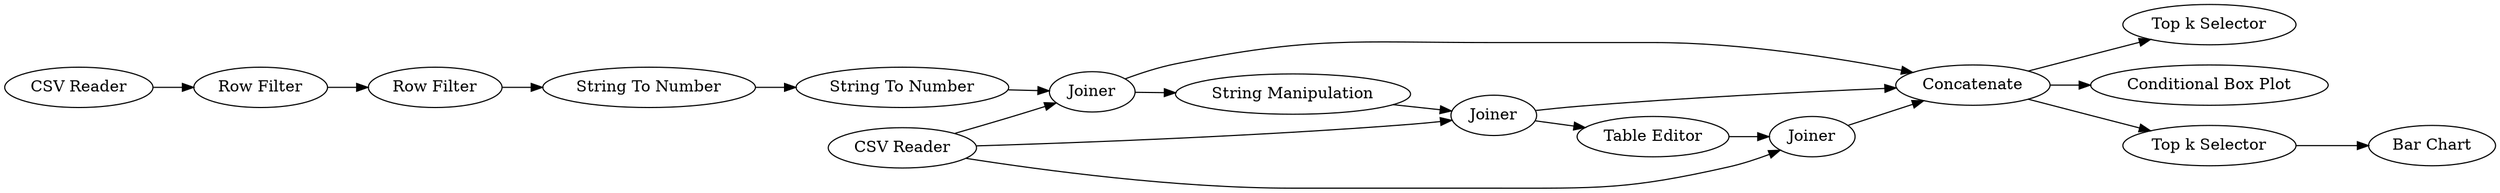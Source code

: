 digraph {
	12 -> 15
	7 -> 8
	4 -> 5
	3 -> 2
	8 -> 9
	7 -> 12
	2 -> 4
	12 -> 13
	6 -> 11
	16 -> 14
	11 -> 12
	10 -> 11
	5 -> 7
	9 -> 12
	12 -> 16
	6 -> 7
	9 -> 10
	6 -> 9
	1 -> 3
	5 [label="String To Number"]
	16 [label="Top k Selector"]
	13 [label="Conditional Box Plot"]
	1 [label="CSV Reader"]
	7 [label=Joiner]
	9 [label=Joiner]
	11 [label=Joiner]
	4 [label="String To Number"]
	10 [label="Table Editor"]
	6 [label="CSV Reader"]
	8 [label="String Manipulation"]
	15 [label="Top k Selector"]
	14 [label="Bar Chart"]
	3 [label="Row Filter"]
	2 [label="Row Filter"]
	12 [label=Concatenate]
	rankdir=LR
}
